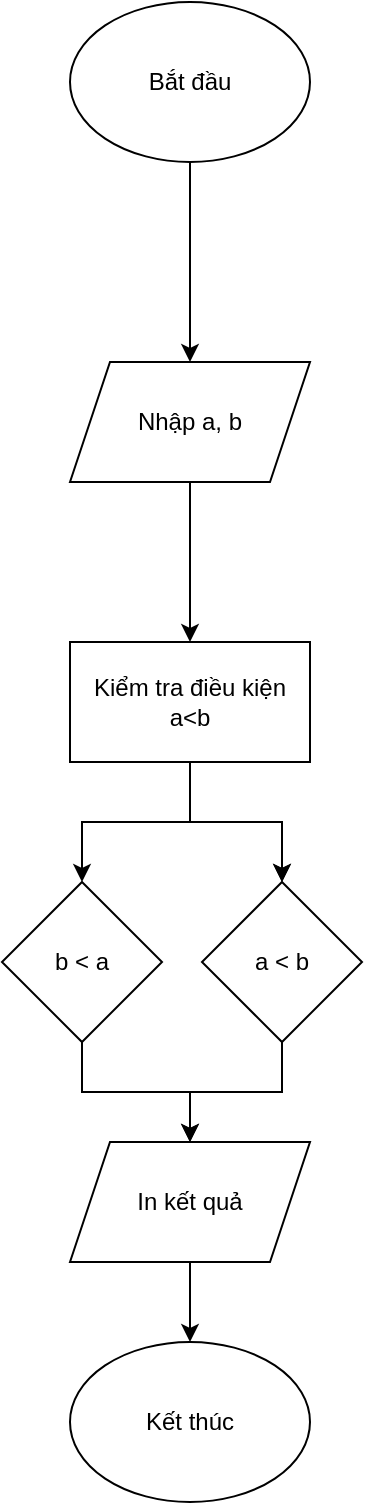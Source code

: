 <mxfile version="24.8.6">
  <diagram name="Trang-1" id="HPS5PHWqfH4obst3pFLA">
    <mxGraphModel grid="1" page="1" gridSize="10" guides="1" tooltips="1" connect="1" arrows="1" fold="1" pageScale="1" pageWidth="827" pageHeight="1169" math="0" shadow="0">
      <root>
        <mxCell id="0" />
        <mxCell id="1" parent="0" />
        <mxCell id="UmYDPoNrw6ezrw-Y87aA-4" value="" style="edgeStyle=orthogonalEdgeStyle;rounded=0;orthogonalLoop=1;jettySize=auto;html=1;" edge="1" parent="1" source="TD8AhxuxRh3lvtZz72DM-1" target="UmYDPoNrw6ezrw-Y87aA-3">
          <mxGeometry relative="1" as="geometry" />
        </mxCell>
        <mxCell id="TD8AhxuxRh3lvtZz72DM-1" value="&lt;font style=&quot;vertical-align: inherit;&quot;&gt;&lt;font style=&quot;vertical-align: inherit;&quot;&gt;&lt;font style=&quot;vertical-align: inherit;&quot;&gt;&lt;font style=&quot;vertical-align: inherit;&quot;&gt;Bắt đầu&lt;/font&gt;&lt;/font&gt;&lt;/font&gt;&lt;/font&gt;" style="ellipse;whiteSpace=wrap;html=1;" vertex="1" parent="1">
          <mxGeometry x="354" y="30" width="120" height="80" as="geometry" />
        </mxCell>
        <mxCell id="UmYDPoNrw6ezrw-Y87aA-6" value="" style="edgeStyle=orthogonalEdgeStyle;rounded=0;orthogonalLoop=1;jettySize=auto;html=1;" edge="1" parent="1" source="UmYDPoNrw6ezrw-Y87aA-3" target="UmYDPoNrw6ezrw-Y87aA-5">
          <mxGeometry relative="1" as="geometry" />
        </mxCell>
        <mxCell id="UmYDPoNrw6ezrw-Y87aA-3" value="Nhập a, b" style="shape=parallelogram;perimeter=parallelogramPerimeter;whiteSpace=wrap;html=1;fixedSize=1;" vertex="1" parent="1">
          <mxGeometry x="354" y="210" width="120" height="60" as="geometry" />
        </mxCell>
        <mxCell id="UmYDPoNrw6ezrw-Y87aA-7" style="edgeStyle=orthogonalEdgeStyle;rounded=0;orthogonalLoop=1;jettySize=auto;html=1;" edge="1" parent="1" target="UmYDPoNrw6ezrw-Y87aA-8">
          <mxGeometry relative="1" as="geometry">
            <mxPoint x="460" y="510" as="targetPoint" />
            <mxPoint x="360" y="440" as="sourcePoint" />
            <Array as="points">
              <mxPoint x="414" y="440" />
              <mxPoint x="460" y="440" />
            </Array>
          </mxGeometry>
        </mxCell>
        <mxCell id="UmYDPoNrw6ezrw-Y87aA-9" value="" style="edgeStyle=orthogonalEdgeStyle;rounded=0;orthogonalLoop=1;jettySize=auto;html=1;" edge="1" parent="1" source="UmYDPoNrw6ezrw-Y87aA-5" target="UmYDPoNrw6ezrw-Y87aA-8">
          <mxGeometry relative="1" as="geometry" />
        </mxCell>
        <mxCell id="UmYDPoNrw6ezrw-Y87aA-18" value="" style="edgeStyle=orthogonalEdgeStyle;rounded=0;orthogonalLoop=1;jettySize=auto;html=1;" edge="1" parent="1" source="UmYDPoNrw6ezrw-Y87aA-5" target="UmYDPoNrw6ezrw-Y87aA-10">
          <mxGeometry relative="1" as="geometry" />
        </mxCell>
        <mxCell id="UmYDPoNrw6ezrw-Y87aA-5" value="Kiểm tra điều kiện a&amp;lt;b" style="rounded=0;whiteSpace=wrap;html=1;" vertex="1" parent="1">
          <mxGeometry x="354" y="350" width="120" height="60" as="geometry" />
        </mxCell>
        <mxCell id="UmYDPoNrw6ezrw-Y87aA-15" value="" style="edgeStyle=orthogonalEdgeStyle;rounded=0;orthogonalLoop=1;jettySize=auto;html=1;" edge="1" parent="1" source="UmYDPoNrw6ezrw-Y87aA-8" target="UmYDPoNrw6ezrw-Y87aA-12">
          <mxGeometry relative="1" as="geometry" />
        </mxCell>
        <mxCell id="UmYDPoNrw6ezrw-Y87aA-8" value="a &amp;lt; b" style="rhombus;whiteSpace=wrap;html=1;" vertex="1" parent="1">
          <mxGeometry x="420" y="470" width="80" height="80" as="geometry" />
        </mxCell>
        <mxCell id="UmYDPoNrw6ezrw-Y87aA-14" value="" style="edgeStyle=orthogonalEdgeStyle;rounded=0;orthogonalLoop=1;jettySize=auto;html=1;" edge="1" parent="1" source="UmYDPoNrw6ezrw-Y87aA-10" target="UmYDPoNrw6ezrw-Y87aA-12">
          <mxGeometry relative="1" as="geometry" />
        </mxCell>
        <mxCell id="UmYDPoNrw6ezrw-Y87aA-10" value="b &amp;lt; a" style="rhombus;whiteSpace=wrap;html=1;" vertex="1" parent="1">
          <mxGeometry x="320" y="470" width="80" height="80" as="geometry" />
        </mxCell>
        <mxCell id="UmYDPoNrw6ezrw-Y87aA-17" value="" style="edgeStyle=orthogonalEdgeStyle;rounded=0;orthogonalLoop=1;jettySize=auto;html=1;" edge="1" parent="1" source="UmYDPoNrw6ezrw-Y87aA-12" target="UmYDPoNrw6ezrw-Y87aA-16">
          <mxGeometry relative="1" as="geometry" />
        </mxCell>
        <mxCell id="UmYDPoNrw6ezrw-Y87aA-12" value="In kết quả" style="shape=parallelogram;perimeter=parallelogramPerimeter;whiteSpace=wrap;html=1;fixedSize=1;" vertex="1" parent="1">
          <mxGeometry x="354" y="600" width="120" height="60" as="geometry" />
        </mxCell>
        <mxCell id="UmYDPoNrw6ezrw-Y87aA-16" value="Kết thúc" style="ellipse;whiteSpace=wrap;html=1;" vertex="1" parent="1">
          <mxGeometry x="354" y="700" width="120" height="80" as="geometry" />
        </mxCell>
      </root>
    </mxGraphModel>
  </diagram>
</mxfile>
